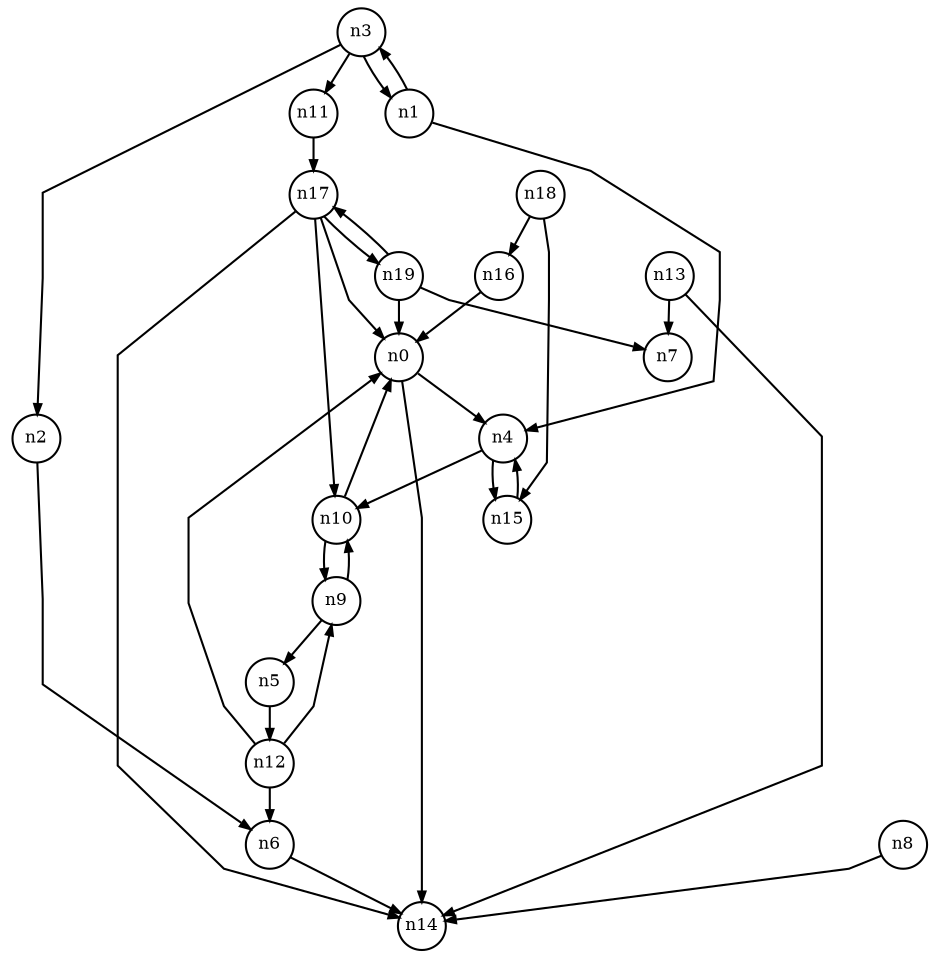 digraph G{
splines=polyline;
ranksep=0.22;
nodesep=0.22;
nodesize=0.16;
fontsize=8
edge [arrowsize=0.5]
node [fontsize=8 shape=circle width=0.32 fixedsize=shape];

n0 -> n14
n0 -> n4
n3 -> n2
n3 -> n11
n3 -> n1
n1 -> n3
n1 -> n4
n4 -> n10
n4 -> n15
n6 -> n14
n2 -> n6
n11 -> n17
n10 -> n0
n10 -> n9
n8 -> n14
n5 -> n12
n9 -> n5
n9 -> n10
n17 -> n0
n17 -> n10
n17 -> n14
n17 -> n19
n12 -> n0
n12 -> n6
n12 -> n9
n13 -> n7
n13 -> n14
n15 -> n4
n16 -> n0
n18 -> n15
n18 -> n16
n19 -> n0
n19 -> n7
n19 -> n17
}
